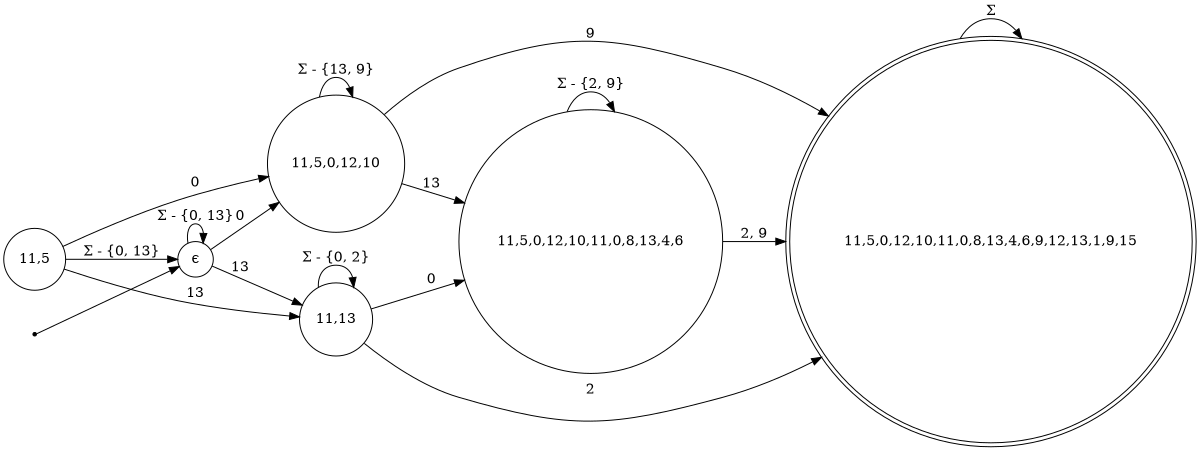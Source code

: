 digraph "Dataset5-1Acc" {
	rankdir=LR size="8,5"
	node [shape=doublecircle]
	"11,5,0,12,10,11,0,8,13,4,6,9,12,13,1,9,15"
	node [shape=circle]
	"11,5,0,12,10,11,0,8,13,4,6" -> "11,5,0,12,10,11,0,8,13,4,6" [label="Σ - {2, 9}"]
	"11,5,0,12,10,11,0,8,13,4,6" -> "11,5,0,12,10,11,0,8,13,4,6,9,12,13,1,9,15" [label="2, 9"]
	"11,5" -> "ϵ" [label="Σ - {0, 13}"]
	"11,5" -> "11,13" [label=13]
	"11,5" -> "11,5,0,12,10" [label=0]
	"11,5,0,12,10,11,0,8,13,4,6,9,12,13,1,9,15" -> "11,5,0,12,10,11,0,8,13,4,6,9,12,13,1,9,15" [label="Σ"]
	"11,5,0,12,10" -> "11,5,0,12,10" [label="Σ - {13, 9}"]
	"11,5,0,12,10" -> "11,5,0,12,10,11,0,8,13,4,6" [label=13]
	"11,5,0,12,10" -> "11,5,0,12,10,11,0,8,13,4,6,9,12,13,1,9,15" [label=9]
	"11,13" -> "11,13" [label="Σ - {0, 2}"]
	"11,13" -> "11,5,0,12,10,11,0,8,13,4,6,9,12,13,1,9,15" [label=2]
	"11,13" -> "11,5,0,12,10,11,0,8,13,4,6" [label=0]
	"ϵ" -> "ϵ" [label="Σ - {0, 13}"]
	"ϵ" -> "11,13" [label=13]
	"ϵ" -> "11,5,0,12,10" [label=0]
	node [shape=point]
	start
	start -> "ϵ"
}

